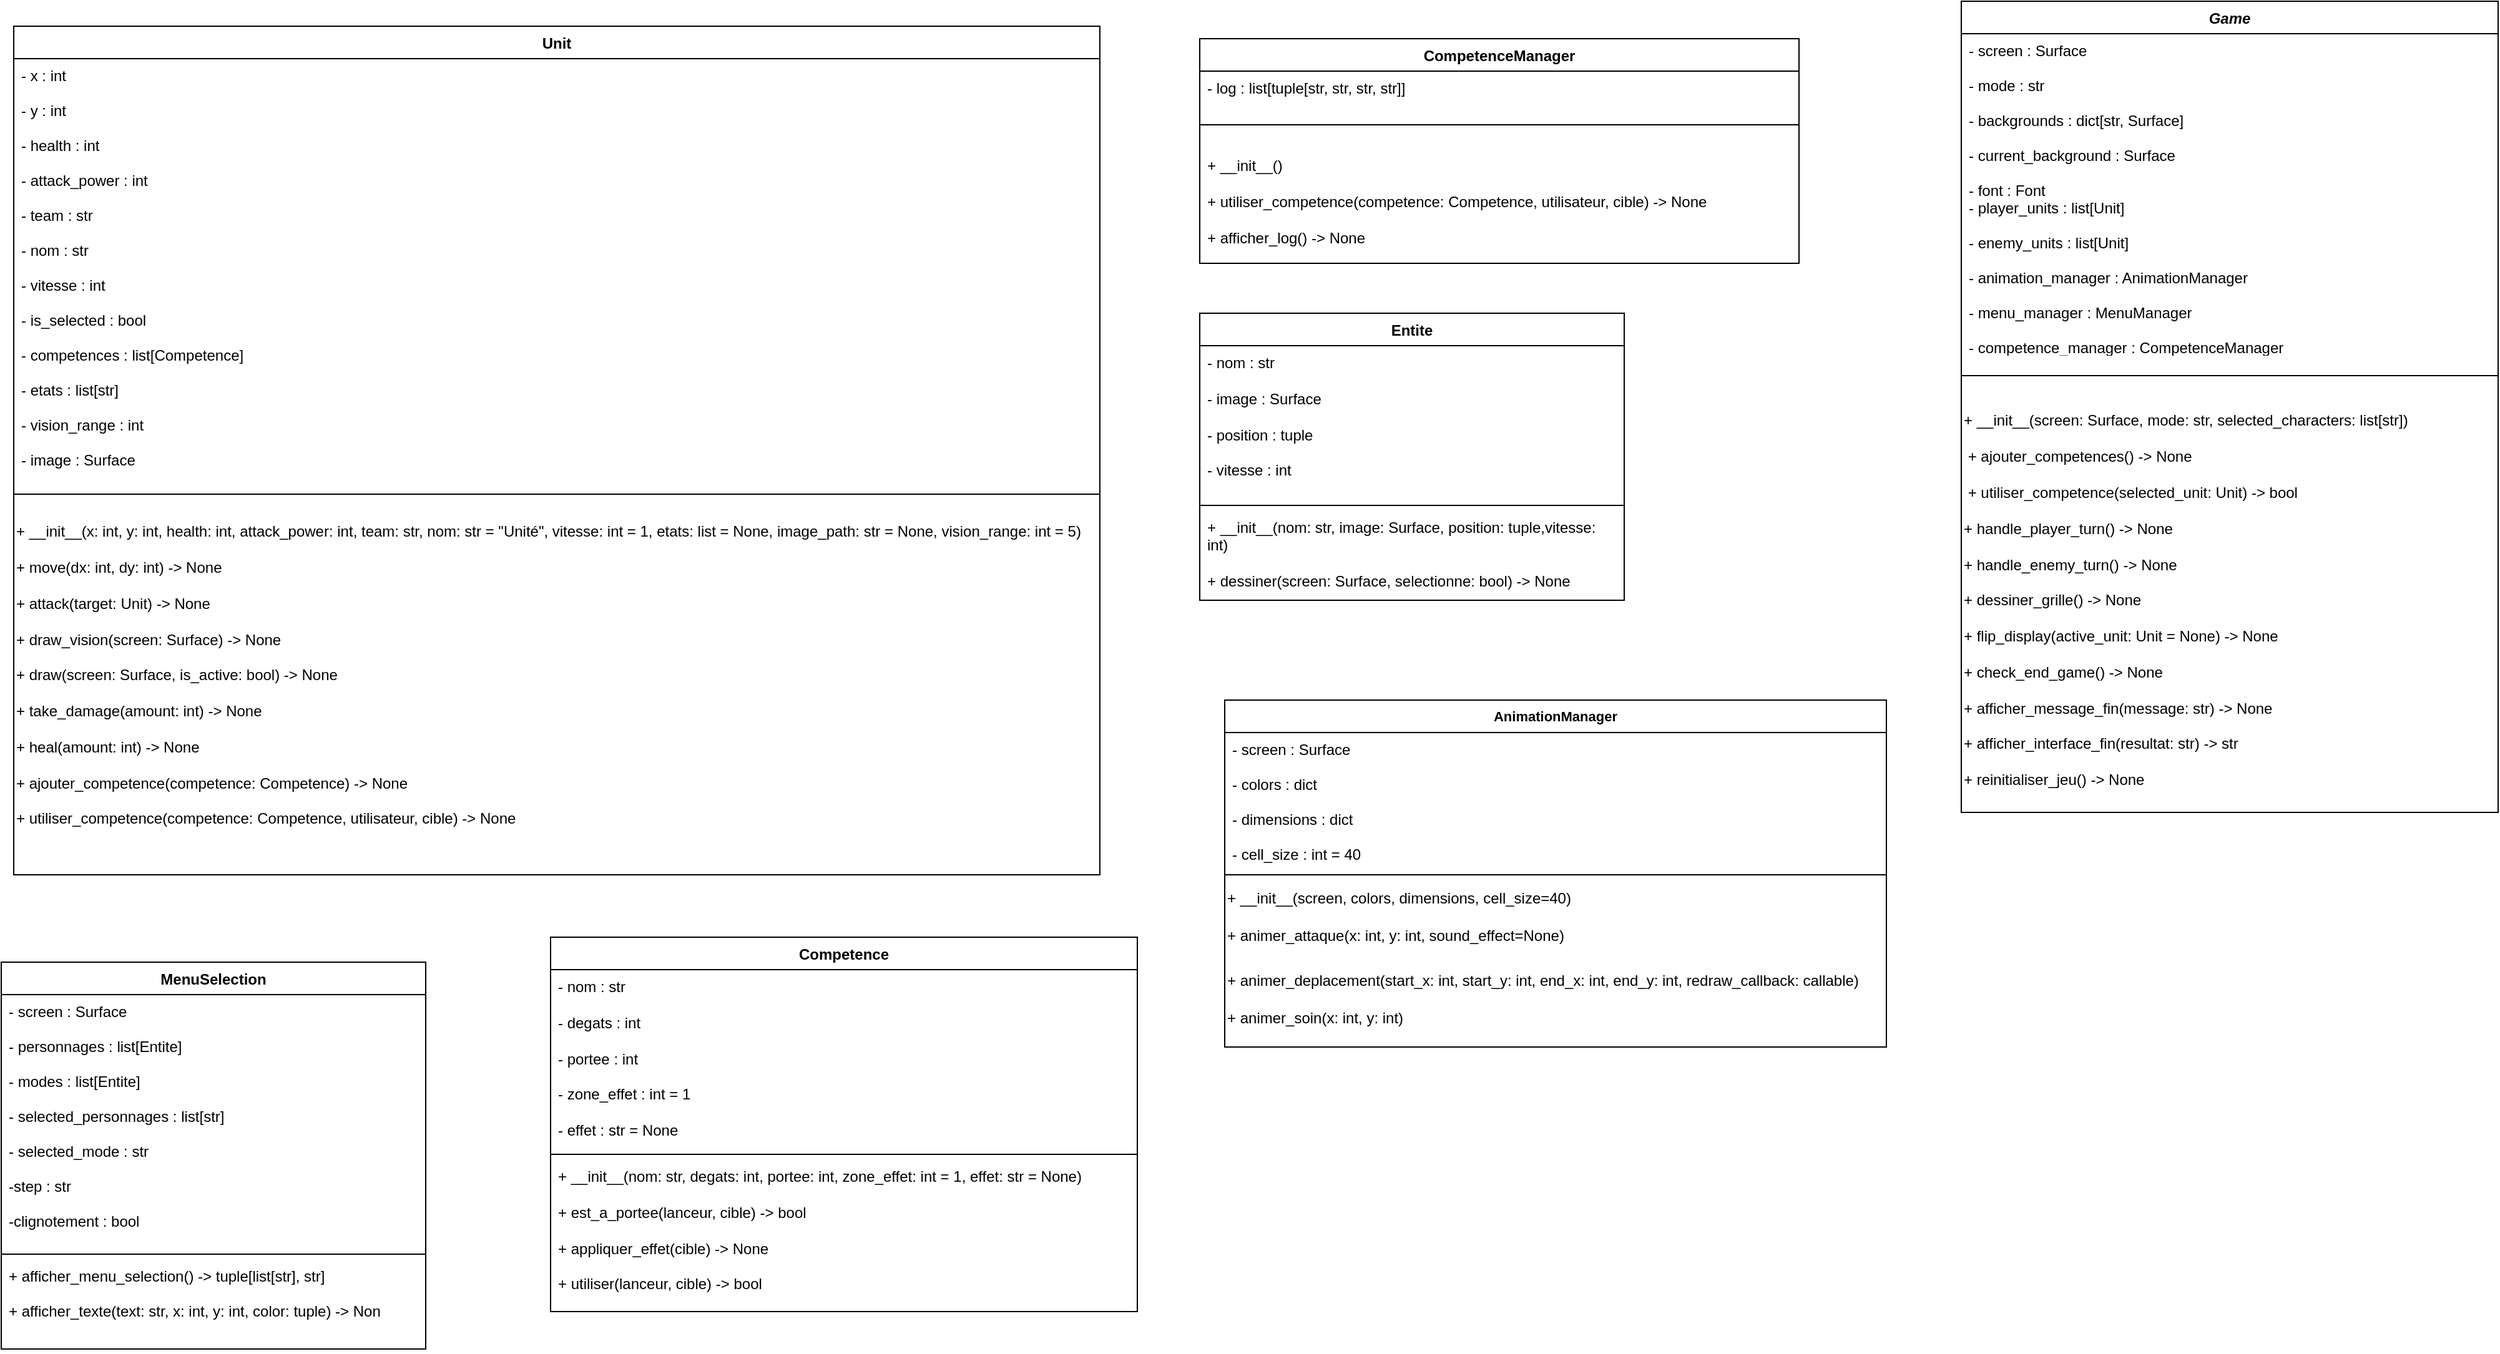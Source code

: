 <mxfile version="25.0.3">
  <diagram id="C5RBs43oDa-KdzZeNtuy" name="Page-1">
    <mxGraphModel dx="3094" dy="2494" grid="1" gridSize="10" guides="1" tooltips="1" connect="1" arrows="1" fold="1" page="1" pageScale="1" pageWidth="827" pageHeight="1169" math="0" shadow="0">
      <root>
        <mxCell id="WIyWlLk6GJQsqaUBKTNV-0" />
        <mxCell id="WIyWlLk6GJQsqaUBKTNV-1" parent="WIyWlLk6GJQsqaUBKTNV-0" />
        <mxCell id="zkfFHV4jXpPFQw0GAbJ--0" value="Game" style="swimlane;fontStyle=3;align=center;verticalAlign=top;childLayout=stackLayout;horizontal=1;startSize=26;horizontalStack=0;resizeParent=1;resizeLast=0;collapsible=1;marginBottom=0;rounded=0;shadow=0;strokeWidth=1;" parent="WIyWlLk6GJQsqaUBKTNV-1" vertex="1">
          <mxGeometry x="900" y="-870" width="430" height="650" as="geometry">
            <mxRectangle x="230" y="140" width="160" height="26" as="alternateBounds" />
          </mxGeometry>
        </mxCell>
        <mxCell id="zkfFHV4jXpPFQw0GAbJ--3" value="- screen : Surface &#xa;&#xa;- mode : str&#xa;&#xa;- backgrounds : dict[str, Surface]&#xa;&#xa;- current_background : Surface&#xa;&#xa; - font : Font&#xa;- player_units : list[Unit]&#xa;&#xa;- enemy_units : list[Unit] &#xa;&#xa;- animation_manager : AnimationManager &#xa;&#xa;- menu_manager : MenuManager &#xa;&#xa;- competence_manager : CompetenceManager" style="text;align=left;verticalAlign=top;spacingLeft=4;spacingRight=4;overflow=hidden;rotatable=0;points=[[0,0.5],[1,0.5]];portConstraint=eastwest;rounded=0;shadow=0;html=0;" parent="zkfFHV4jXpPFQw0GAbJ--0" vertex="1">
          <mxGeometry y="26" width="430" height="254" as="geometry" />
        </mxCell>
        <mxCell id="zkfFHV4jXpPFQw0GAbJ--4" value="" style="line;html=1;strokeWidth=1;align=left;verticalAlign=middle;spacingTop=-1;spacingLeft=3;spacingRight=3;rotatable=0;labelPosition=right;points=[];portConstraint=eastwest;" parent="zkfFHV4jXpPFQw0GAbJ--0" vertex="1">
          <mxGeometry y="280" width="430" height="40" as="geometry" />
        </mxCell>
        <mxCell id="wvxGMsRAUyCOwJ91_nCI-42" value="&lt;div&gt; + __init__(screen: Surface, mode: str, selected_characters: list[str]) &lt;br&gt;&lt;/div&gt;&lt;div&gt;&lt;br&gt;&lt;/div&gt;&lt;div&gt;&amp;nbsp;+ ajouter_competences() -&amp;gt; None &lt;br&gt;&lt;/div&gt;&lt;div&gt;&lt;br&gt;&lt;/div&gt;&lt;div&gt;&amp;nbsp;+ utiliser_competence(selected_unit: Unit) -&amp;gt; bool &lt;br&gt;&lt;/div&gt;&lt;div&gt;&lt;br&gt;&lt;/div&gt;&lt;div&gt;+ handle_player_turn() -&amp;gt; None &lt;br&gt;&lt;/div&gt;&lt;div&gt;&lt;br&gt;&lt;/div&gt;&lt;div&gt;+ handle_enemy_turn() -&amp;gt; None &lt;br&gt;&lt;/div&gt;&lt;div&gt;&lt;br&gt;&lt;/div&gt;&lt;div&gt;+ dessiner_grille() -&amp;gt; None &lt;br&gt;&lt;/div&gt;&lt;div&gt;&lt;br&gt;&lt;/div&gt;&lt;div&gt;+ flip_display(active_unit: Unit = None) -&amp;gt; None &lt;/div&gt;&lt;br&gt;&lt;div&gt;+ check_end_game() -&amp;gt; None &lt;br&gt;&lt;/div&gt;&lt;div&gt;&lt;br&gt;&lt;/div&gt;&lt;div&gt;+ afficher_message_fin(message: str) -&amp;gt; None &lt;br&gt;&lt;/div&gt;&lt;div&gt;&lt;br&gt;&lt;/div&gt;&lt;div&gt;+ afficher_interface_fin(resultat: str) -&amp;gt; str &lt;br&gt;&lt;/div&gt;&lt;div&gt;&lt;br&gt;&lt;/div&gt;+ reinitialiser_jeu() -&amp;gt; None     " style="text;html=1;align=left;verticalAlign=middle;resizable=0;points=[];autosize=1;strokeColor=none;fillColor=none;" vertex="1" parent="zkfFHV4jXpPFQw0GAbJ--0">
          <mxGeometry y="320" width="430" height="320" as="geometry" />
        </mxCell>
        <mxCell id="zkfFHV4jXpPFQw0GAbJ--6" value="MenuSelection" style="swimlane;fontStyle=1;align=center;verticalAlign=top;childLayout=stackLayout;horizontal=1;startSize=26;horizontalStack=0;resizeParent=1;resizeLast=0;collapsible=1;marginBottom=0;rounded=0;shadow=0;strokeWidth=1;" parent="WIyWlLk6GJQsqaUBKTNV-1" vertex="1">
          <mxGeometry x="-670" y="-100" width="340" height="310" as="geometry">
            <mxRectangle x="130" y="380" width="160" height="26" as="alternateBounds" />
          </mxGeometry>
        </mxCell>
        <mxCell id="zkfFHV4jXpPFQw0GAbJ--7" value="- screen : Surface &#xa;&#xa;- personnages : list[Entite]&#xa;&#xa;- modes : list[Entite]&#xa; &#xa;- selected_personnages : list[str]&#xa;&#xa;- selected_mode : str &#xa;&#xa;-step : str &#xa;&#xa;-clignotement : bool " style="text;align=left;verticalAlign=top;spacingLeft=4;spacingRight=4;overflow=hidden;rotatable=0;points=[[0,0.5],[1,0.5]];portConstraint=eastwest;" parent="zkfFHV4jXpPFQw0GAbJ--6" vertex="1">
          <mxGeometry y="26" width="340" height="204" as="geometry" />
        </mxCell>
        <mxCell id="zkfFHV4jXpPFQw0GAbJ--9" value="" style="line;html=1;strokeWidth=1;align=left;verticalAlign=middle;spacingTop=-1;spacingLeft=3;spacingRight=3;rotatable=0;labelPosition=right;points=[];portConstraint=eastwest;" parent="zkfFHV4jXpPFQw0GAbJ--6" vertex="1">
          <mxGeometry y="230" width="340" height="8" as="geometry" />
        </mxCell>
        <mxCell id="zkfFHV4jXpPFQw0GAbJ--11" value="+ afficher_menu_selection() -&gt; tuple[list[str], str]&#xa;&#xa;+ afficher_texte(text: str, x: int, y: int, color: tuple) -&gt; Non" style="text;align=left;verticalAlign=top;spacingLeft=4;spacingRight=4;overflow=hidden;rotatable=0;points=[[0,0.5],[1,0.5]];portConstraint=eastwest;" parent="zkfFHV4jXpPFQw0GAbJ--6" vertex="1">
          <mxGeometry y="238" width="340" height="72" as="geometry" />
        </mxCell>
        <mxCell id="zkfFHV4jXpPFQw0GAbJ--13" value="AnimationManager" style="swimlane;fontStyle=1;align=center;verticalAlign=top;childLayout=stackLayout;horizontal=1;startSize=26;horizontalStack=0;resizeParent=1;resizeLast=0;collapsible=1;marginBottom=0;rounded=0;shadow=0;strokeWidth=1;fontSize=11;" parent="WIyWlLk6GJQsqaUBKTNV-1" vertex="1">
          <mxGeometry x="310" y="-310" width="530" height="278" as="geometry">
            <mxRectangle x="330" y="360" width="170" height="26" as="alternateBounds" />
          </mxGeometry>
        </mxCell>
        <mxCell id="zkfFHV4jXpPFQw0GAbJ--14" value="- screen : Surface&#xa;   &#xa;- colors : dict&#xa; &#xa;- dimensions : dict&#xa;&#xa;- cell_size : int = 40 " style="text;align=left;verticalAlign=top;spacingLeft=4;spacingRight=4;overflow=hidden;rotatable=0;points=[[0,0.5],[1,0.5]];portConstraint=eastwest;" parent="zkfFHV4jXpPFQw0GAbJ--13" vertex="1">
          <mxGeometry y="26" width="530" height="110" as="geometry" />
        </mxCell>
        <mxCell id="zkfFHV4jXpPFQw0GAbJ--15" value="" style="line;html=1;strokeWidth=1;align=left;verticalAlign=middle;spacingTop=-1;spacingLeft=3;spacingRight=3;rotatable=0;labelPosition=right;points=[];portConstraint=eastwest;" parent="zkfFHV4jXpPFQw0GAbJ--13" vertex="1">
          <mxGeometry y="136" width="530" height="8" as="geometry" />
        </mxCell>
        <mxCell id="wvxGMsRAUyCOwJ91_nCI-13" value="&#xa;" style="group;align=left;labelPosition=center;verticalLabelPosition=middle;verticalAlign=middle;" vertex="1" connectable="0" parent="zkfFHV4jXpPFQw0GAbJ--13">
          <mxGeometry y="144" width="530" height="126" as="geometry" />
        </mxCell>
        <mxCell id="wvxGMsRAUyCOwJ91_nCI-3" value="+ __init__(screen, colors, dimensions, cell_size=40) " style="text;html=1;align=left;verticalAlign=middle;resizable=0;points=[];autosize=1;strokeColor=none;fillColor=none;container=1;" vertex="1" parent="wvxGMsRAUyCOwJ91_nCI-13">
          <mxGeometry width="370" height="30" as="geometry" />
        </mxCell>
        <mxCell id="wvxGMsRAUyCOwJ91_nCI-9" value="+ animer_attaque(x: int, y: int, sound_effect=None)" style="text;html=1;align=left;verticalAlign=middle;resizable=0;points=[];autosize=1;strokeColor=none;fillColor=none;container=1;" vertex="1" parent="wvxGMsRAUyCOwJ91_nCI-13">
          <mxGeometry y="30" width="370" height="30" as="geometry" />
        </mxCell>
        <mxCell id="wvxGMsRAUyCOwJ91_nCI-14" value="+ animer_deplacement(start_x: int, start_y: int, end_x: int, end_y: int, redraw_callback: callable) " style="text;html=1;align=left;verticalAlign=middle;resizable=0;points=[];autosize=1;strokeColor=none;fillColor=none;" vertex="1" parent="wvxGMsRAUyCOwJ91_nCI-13">
          <mxGeometry y="66" width="530" height="30" as="geometry" />
        </mxCell>
        <mxCell id="wvxGMsRAUyCOwJ91_nCI-15" value="+ animer_soin(x: int, y: int) " style="text;html=1;align=left;verticalAlign=middle;resizable=0;points=[];autosize=1;strokeColor=none;fillColor=none;" vertex="1" parent="wvxGMsRAUyCOwJ91_nCI-13">
          <mxGeometry y="96" width="160" height="30" as="geometry" />
        </mxCell>
        <mxCell id="zkfFHV4jXpPFQw0GAbJ--17" value="Unit" style="swimlane;fontStyle=1;align=center;verticalAlign=top;childLayout=stackLayout;horizontal=1;startSize=26;horizontalStack=0;resizeParent=1;resizeLast=0;collapsible=1;marginBottom=0;rounded=0;shadow=0;strokeWidth=1;" parent="WIyWlLk6GJQsqaUBKTNV-1" vertex="1">
          <mxGeometry x="-660" y="-850" width="870" height="680" as="geometry">
            <mxRectangle x="550" y="140" width="160" height="26" as="alternateBounds" />
          </mxGeometry>
        </mxCell>
        <mxCell id="zkfFHV4jXpPFQw0GAbJ--22" value=" - x : int &#xa;&#xa;- y : int &#xa;&#xa;- health : int&#xa; &#xa;- attack_power : int&#xa;&#xa;- team : str&#xa; &#xa;- nom : str&#xa; &#xa;- vitesse : int&#xa;&#xa;- is_selected : bool&#xa; &#xa;- competences : list[Competence]&#xa;&#xa;- etats : list[str]&#xa; &#xa;- vision_range : int&#xa;&#xa;- image : Surface " style="text;align=left;verticalAlign=top;spacingLeft=4;spacingRight=4;overflow=hidden;rotatable=0;points=[[0,0.5],[1,0.5]];portConstraint=eastwest;rounded=0;shadow=0;html=0;" parent="zkfFHV4jXpPFQw0GAbJ--17" vertex="1">
          <mxGeometry y="26" width="870" height="334" as="geometry" />
        </mxCell>
        <mxCell id="zkfFHV4jXpPFQw0GAbJ--23" value="" style="line;html=1;strokeWidth=1;align=left;verticalAlign=middle;spacingTop=-1;spacingLeft=3;spacingRight=3;rotatable=0;labelPosition=right;points=[];portConstraint=eastwest;" parent="zkfFHV4jXpPFQw0GAbJ--17" vertex="1">
          <mxGeometry y="360" width="870" height="30" as="geometry" />
        </mxCell>
        <mxCell id="wvxGMsRAUyCOwJ91_nCI-37" value="&lt;div&gt;+ __init__(x: int, y: int, health: int, attack_power: int, team: str, nom: str = &quot;Unité&quot;, vitesse: int = 1, etats: list = None, image_path: str = None, vision_range: int = 5)&lt;/div&gt;&lt;div&gt;&lt;br&gt;&lt;/div&gt;&lt;div&gt;+ move(dx: int, dy: int) -&amp;gt; None &lt;br&gt;&lt;/div&gt;&lt;div&gt;&lt;br&gt;&lt;/div&gt;&lt;div&gt;+ attack(target: Unit) -&amp;gt; None&amp;nbsp;&lt;/div&gt;&lt;div&gt;&lt;br&gt;&lt;/div&gt;&lt;div&gt;+ draw_vision(screen: Surface) -&amp;gt; None &lt;br&gt;&lt;/div&gt;&lt;div&gt;&lt;br&gt;&lt;/div&gt;&lt;div&gt;+ draw(screen: Surface, is_active: bool) -&amp;gt; None&lt;/div&gt;&lt;div&gt;&lt;br&gt;&lt;/div&gt;&lt;div&gt;+ take_damage(amount: int) -&amp;gt; None&lt;/div&gt;&lt;div&gt;&lt;br&gt;&lt;/div&gt;&lt;div&gt;+ heal(amount: int) -&amp;gt; None &lt;br&gt;&lt;/div&gt;&lt;div&gt;&lt;br&gt;&lt;/div&gt;&lt;div&gt;+ ajouter_competence(competence: Competence) -&amp;gt; None&lt;/div&gt;&lt;div&gt;&lt;br&gt;&lt;/div&gt;+ utiliser_competence(competence: Competence, utilisateur, cible) -&amp;gt; None" style="text;html=1;align=left;verticalAlign=middle;resizable=0;points=[];autosize=1;strokeColor=none;fillColor=none;" vertex="1" parent="zkfFHV4jXpPFQw0GAbJ--17">
          <mxGeometry y="390" width="870" height="260" as="geometry" />
        </mxCell>
        <mxCell id="wvxGMsRAUyCOwJ91_nCI-20" value="Competence" style="swimlane;fontStyle=1;align=center;verticalAlign=top;childLayout=stackLayout;horizontal=1;startSize=26;horizontalStack=0;resizeParent=1;resizeParentMax=0;resizeLast=0;collapsible=1;marginBottom=0;whiteSpace=wrap;html=1;" vertex="1" parent="WIyWlLk6GJQsqaUBKTNV-1">
          <mxGeometry x="-230" y="-120" width="470" height="300" as="geometry" />
        </mxCell>
        <mxCell id="wvxGMsRAUyCOwJ91_nCI-21" value="&lt;div&gt;- nom : str&lt;/div&gt;&lt;div&gt;&amp;nbsp;&lt;/div&gt;&lt;div&gt;- degats : int&lt;/div&gt;&lt;div&gt;&amp;nbsp;&lt;/div&gt;&lt;div&gt;- portee : int&lt;/div&gt;&lt;div&gt;&amp;nbsp;&lt;/div&gt;&lt;div&gt;- zone_effet : int = 1&lt;/div&gt;&lt;div&gt;&amp;nbsp;&lt;/div&gt;&lt;div&gt;- effet : str = None  &lt;/div&gt;" style="text;strokeColor=none;fillColor=none;align=left;verticalAlign=top;spacingLeft=4;spacingRight=4;overflow=hidden;rotatable=0;points=[[0,0.5],[1,0.5]];portConstraint=eastwest;whiteSpace=wrap;html=1;" vertex="1" parent="wvxGMsRAUyCOwJ91_nCI-20">
          <mxGeometry y="26" width="470" height="144" as="geometry" />
        </mxCell>
        <mxCell id="wvxGMsRAUyCOwJ91_nCI-22" value="" style="line;strokeWidth=1;fillColor=none;align=left;verticalAlign=middle;spacingTop=-1;spacingLeft=3;spacingRight=3;rotatable=0;labelPosition=right;points=[];portConstraint=eastwest;strokeColor=inherit;" vertex="1" parent="wvxGMsRAUyCOwJ91_nCI-20">
          <mxGeometry y="170" width="470" height="8" as="geometry" />
        </mxCell>
        <mxCell id="wvxGMsRAUyCOwJ91_nCI-23" value="&lt;div&gt;+ __init__(nom: str, degats: int, portee: int, zone_effet: int = 1, effet: str = None) &lt;br&gt;&lt;/div&gt;&lt;div&gt;&lt;br&gt;&lt;/div&gt;&lt;div&gt;+ est_a_portee(lanceur, cible) -&amp;gt; bool&lt;/div&gt;&lt;div&gt;&lt;br&gt; &lt;/div&gt;&lt;div&gt;+ appliquer_effet(cible) -&amp;gt; None &lt;br&gt;&lt;/div&gt;&lt;div&gt;&lt;br&gt;&lt;/div&gt;+ utiliser(lanceur, cible) -&amp;gt; bool  " style="text;strokeColor=none;fillColor=none;align=left;verticalAlign=top;spacingLeft=4;spacingRight=4;overflow=hidden;rotatable=0;points=[[0,0.5],[1,0.5]];portConstraint=eastwest;whiteSpace=wrap;html=1;" vertex="1" parent="wvxGMsRAUyCOwJ91_nCI-20">
          <mxGeometry y="178" width="470" height="122" as="geometry" />
        </mxCell>
        <mxCell id="wvxGMsRAUyCOwJ91_nCI-25" value="Entite" style="swimlane;fontStyle=1;align=center;verticalAlign=top;childLayout=stackLayout;horizontal=1;startSize=26;horizontalStack=0;resizeParent=1;resizeParentMax=0;resizeLast=0;collapsible=1;marginBottom=0;whiteSpace=wrap;html=1;" vertex="1" parent="WIyWlLk6GJQsqaUBKTNV-1">
          <mxGeometry x="290" y="-620" width="340" height="230" as="geometry" />
        </mxCell>
        <mxCell id="wvxGMsRAUyCOwJ91_nCI-26" value="&lt;div&gt; - nom : str &lt;br&gt;&lt;/div&gt;&lt;div&gt;&lt;br&gt;&lt;/div&gt;&lt;div&gt;- image : Surface &lt;br&gt;&lt;/div&gt;&lt;div&gt;&lt;br&gt;&lt;/div&gt;&lt;div&gt;- position : tuple &lt;br&gt;&lt;/div&gt;&lt;div&gt;&lt;br&gt;&lt;/div&gt;&lt;div&gt;- vitesse : int&lt;/div&gt;" style="text;strokeColor=none;fillColor=none;align=left;verticalAlign=top;spacingLeft=4;spacingRight=4;overflow=hidden;rotatable=0;points=[[0,0.5],[1,0.5]];portConstraint=eastwest;whiteSpace=wrap;html=1;" vertex="1" parent="wvxGMsRAUyCOwJ91_nCI-25">
          <mxGeometry y="26" width="340" height="124" as="geometry" />
        </mxCell>
        <mxCell id="wvxGMsRAUyCOwJ91_nCI-27" value="" style="line;strokeWidth=1;fillColor=none;align=left;verticalAlign=middle;spacingTop=-1;spacingLeft=3;spacingRight=3;rotatable=0;labelPosition=right;points=[];portConstraint=eastwest;strokeColor=inherit;" vertex="1" parent="wvxGMsRAUyCOwJ91_nCI-25">
          <mxGeometry y="150" width="340" height="8" as="geometry" />
        </mxCell>
        <mxCell id="wvxGMsRAUyCOwJ91_nCI-28" value="&lt;div&gt;+ __init__(nom: str, image: Surface, position: tuple,vitesse: int) &lt;br&gt;&lt;/div&gt;&lt;div&gt;&lt;br&gt;&lt;/div&gt;+ dessiner(screen: Surface, selectionne: bool) -&amp;gt; None  " style="text;strokeColor=none;fillColor=none;align=left;verticalAlign=top;spacingLeft=4;spacingRight=4;overflow=hidden;rotatable=0;points=[[0,0.5],[1,0.5]];portConstraint=eastwest;whiteSpace=wrap;html=1;" vertex="1" parent="wvxGMsRAUyCOwJ91_nCI-25">
          <mxGeometry y="158" width="340" height="72" as="geometry" />
        </mxCell>
        <mxCell id="wvxGMsRAUyCOwJ91_nCI-30" value="CompetenceManager   " style="swimlane;fontStyle=1;align=center;verticalAlign=top;childLayout=stackLayout;horizontal=1;startSize=26;horizontalStack=0;resizeParent=1;resizeParentMax=0;resizeLast=0;collapsible=1;marginBottom=0;whiteSpace=wrap;html=1;" vertex="1" parent="WIyWlLk6GJQsqaUBKTNV-1">
          <mxGeometry x="290" y="-840" width="480" height="180" as="geometry" />
        </mxCell>
        <mxCell id="wvxGMsRAUyCOwJ91_nCI-31" value="- log : list[tuple[str, str, str, str]]" style="text;strokeColor=none;fillColor=none;align=left;verticalAlign=top;spacingLeft=4;spacingRight=4;overflow=hidden;rotatable=0;points=[[0,0.5],[1,0.5]];portConstraint=eastwest;whiteSpace=wrap;html=1;" vertex="1" parent="wvxGMsRAUyCOwJ91_nCI-30">
          <mxGeometry y="26" width="480" height="24" as="geometry" />
        </mxCell>
        <mxCell id="wvxGMsRAUyCOwJ91_nCI-32" value="" style="line;strokeWidth=1;fillColor=none;align=left;verticalAlign=middle;spacingTop=-1;spacingLeft=3;spacingRight=3;rotatable=0;labelPosition=right;points=[];portConstraint=eastwest;strokeColor=inherit;" vertex="1" parent="wvxGMsRAUyCOwJ91_nCI-30">
          <mxGeometry y="50" width="480" height="38" as="geometry" />
        </mxCell>
        <mxCell id="wvxGMsRAUyCOwJ91_nCI-33" value="&lt;div&gt;+ __init__()&amp;nbsp;&lt;/div&gt;&lt;div&gt;&lt;br&gt;&lt;/div&gt;&lt;div&gt;+ utiliser_competence(competence: Competence, utilisateur, cible) -&amp;gt; None&lt;/div&gt;&lt;div&gt;&lt;br&gt;&lt;/div&gt;&lt;div&gt;+ afficher_log() -&amp;gt; None   &lt;/div&gt;" style="text;strokeColor=none;fillColor=none;align=left;verticalAlign=top;spacingLeft=4;spacingRight=4;overflow=hidden;rotatable=0;points=[[0,0.5],[1,0.5]];portConstraint=eastwest;whiteSpace=wrap;html=1;" vertex="1" parent="wvxGMsRAUyCOwJ91_nCI-30">
          <mxGeometry y="88" width="480" height="92" as="geometry" />
        </mxCell>
      </root>
    </mxGraphModel>
  </diagram>
</mxfile>
